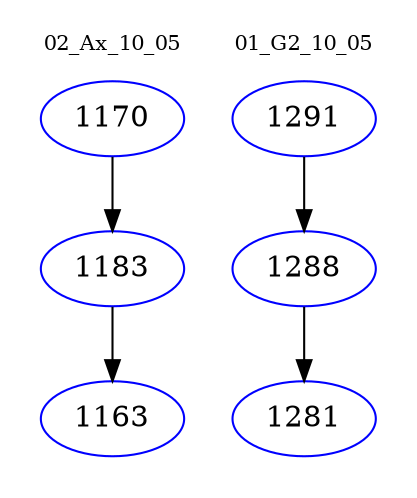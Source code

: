 digraph{
subgraph cluster_0 {
color = white
label = "02_Ax_10_05";
fontsize=10;
T0_1170 [label="1170", color="blue"]
T0_1170 -> T0_1183 [color="black"]
T0_1183 [label="1183", color="blue"]
T0_1183 -> T0_1163 [color="black"]
T0_1163 [label="1163", color="blue"]
}
subgraph cluster_1 {
color = white
label = "01_G2_10_05";
fontsize=10;
T1_1291 [label="1291", color="blue"]
T1_1291 -> T1_1288 [color="black"]
T1_1288 [label="1288", color="blue"]
T1_1288 -> T1_1281 [color="black"]
T1_1281 [label="1281", color="blue"]
}
}
